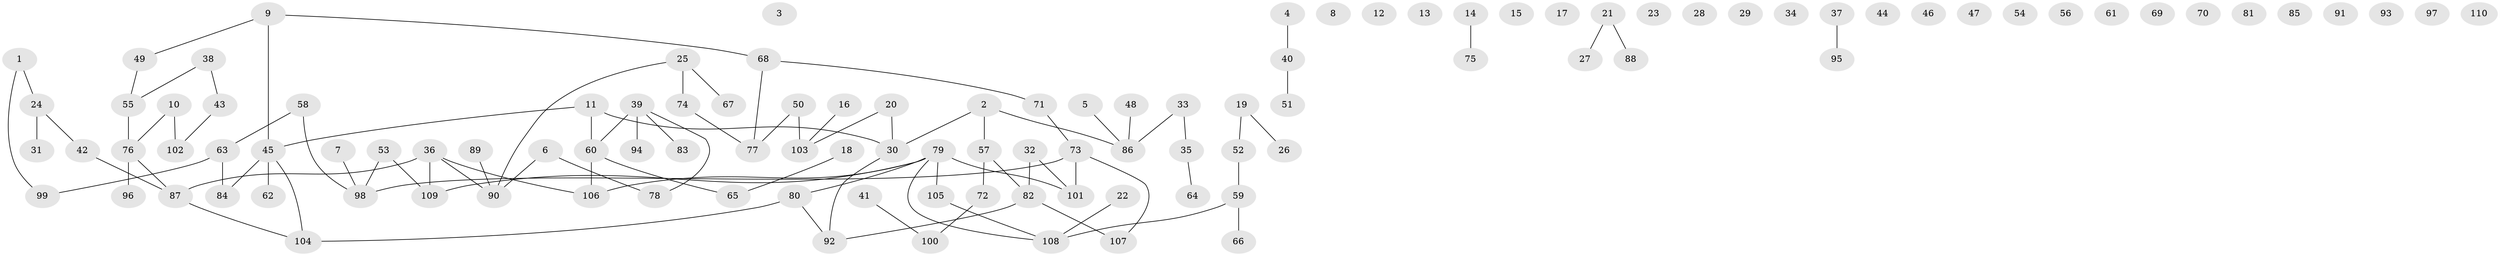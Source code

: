 // Generated by graph-tools (version 1.1) at 2025/00/03/09/25 03:00:49]
// undirected, 110 vertices, 98 edges
graph export_dot {
graph [start="1"]
  node [color=gray90,style=filled];
  1;
  2;
  3;
  4;
  5;
  6;
  7;
  8;
  9;
  10;
  11;
  12;
  13;
  14;
  15;
  16;
  17;
  18;
  19;
  20;
  21;
  22;
  23;
  24;
  25;
  26;
  27;
  28;
  29;
  30;
  31;
  32;
  33;
  34;
  35;
  36;
  37;
  38;
  39;
  40;
  41;
  42;
  43;
  44;
  45;
  46;
  47;
  48;
  49;
  50;
  51;
  52;
  53;
  54;
  55;
  56;
  57;
  58;
  59;
  60;
  61;
  62;
  63;
  64;
  65;
  66;
  67;
  68;
  69;
  70;
  71;
  72;
  73;
  74;
  75;
  76;
  77;
  78;
  79;
  80;
  81;
  82;
  83;
  84;
  85;
  86;
  87;
  88;
  89;
  90;
  91;
  92;
  93;
  94;
  95;
  96;
  97;
  98;
  99;
  100;
  101;
  102;
  103;
  104;
  105;
  106;
  107;
  108;
  109;
  110;
  1 -- 24;
  1 -- 99;
  2 -- 30;
  2 -- 57;
  2 -- 86;
  4 -- 40;
  5 -- 86;
  6 -- 78;
  6 -- 90;
  7 -- 98;
  9 -- 45;
  9 -- 49;
  9 -- 68;
  10 -- 76;
  10 -- 102;
  11 -- 30;
  11 -- 45;
  11 -- 60;
  14 -- 75;
  16 -- 103;
  18 -- 65;
  19 -- 26;
  19 -- 52;
  20 -- 30;
  20 -- 103;
  21 -- 27;
  21 -- 88;
  22 -- 108;
  24 -- 31;
  24 -- 42;
  25 -- 67;
  25 -- 74;
  25 -- 90;
  30 -- 92;
  32 -- 82;
  32 -- 101;
  33 -- 35;
  33 -- 86;
  35 -- 64;
  36 -- 87;
  36 -- 90;
  36 -- 106;
  36 -- 109;
  37 -- 95;
  38 -- 43;
  38 -- 55;
  39 -- 60;
  39 -- 78;
  39 -- 83;
  39 -- 94;
  40 -- 51;
  41 -- 100;
  42 -- 87;
  43 -- 102;
  45 -- 62;
  45 -- 84;
  45 -- 104;
  48 -- 86;
  49 -- 55;
  50 -- 77;
  50 -- 103;
  52 -- 59;
  53 -- 98;
  53 -- 109;
  55 -- 76;
  57 -- 72;
  57 -- 82;
  58 -- 63;
  58 -- 98;
  59 -- 66;
  59 -- 108;
  60 -- 65;
  60 -- 106;
  63 -- 84;
  63 -- 99;
  68 -- 71;
  68 -- 77;
  71 -- 73;
  72 -- 100;
  73 -- 98;
  73 -- 101;
  73 -- 107;
  74 -- 77;
  76 -- 87;
  76 -- 96;
  79 -- 80;
  79 -- 101;
  79 -- 105;
  79 -- 106;
  79 -- 108;
  79 -- 109;
  80 -- 92;
  80 -- 104;
  82 -- 92;
  82 -- 107;
  87 -- 104;
  89 -- 90;
  105 -- 108;
}
